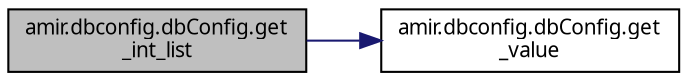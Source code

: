 digraph "amir.dbconfig.dbConfig.get_int_list"
{
 // LATEX_PDF_SIZE
  edge [fontname="FreeSans.ttf",fontsize="10",labelfontname="FreeSans.ttf",labelfontsize="10"];
  node [fontname="FreeSans.ttf",fontsize="10",shape=record];
  rankdir="LR";
  Node1 [label="amir.dbconfig.dbConfig.get\l_int_list",height=0.2,width=0.4,color="black", fillcolor="grey75", style="filled", fontcolor="black",tooltip=" "];
  Node1 -> Node2 [color="midnightblue",fontsize="10",style="solid",fontname="FreeSans.ttf"];
  Node2 [label="amir.dbconfig.dbConfig.get\l_value",height=0.2,width=0.4,color="black", fillcolor="white", style="filled",URL="$classamir_1_1dbconfig_1_1db_config.html#a6ef5bf36e6e81b6385ced582fd33a085",tooltip=" "];
}
